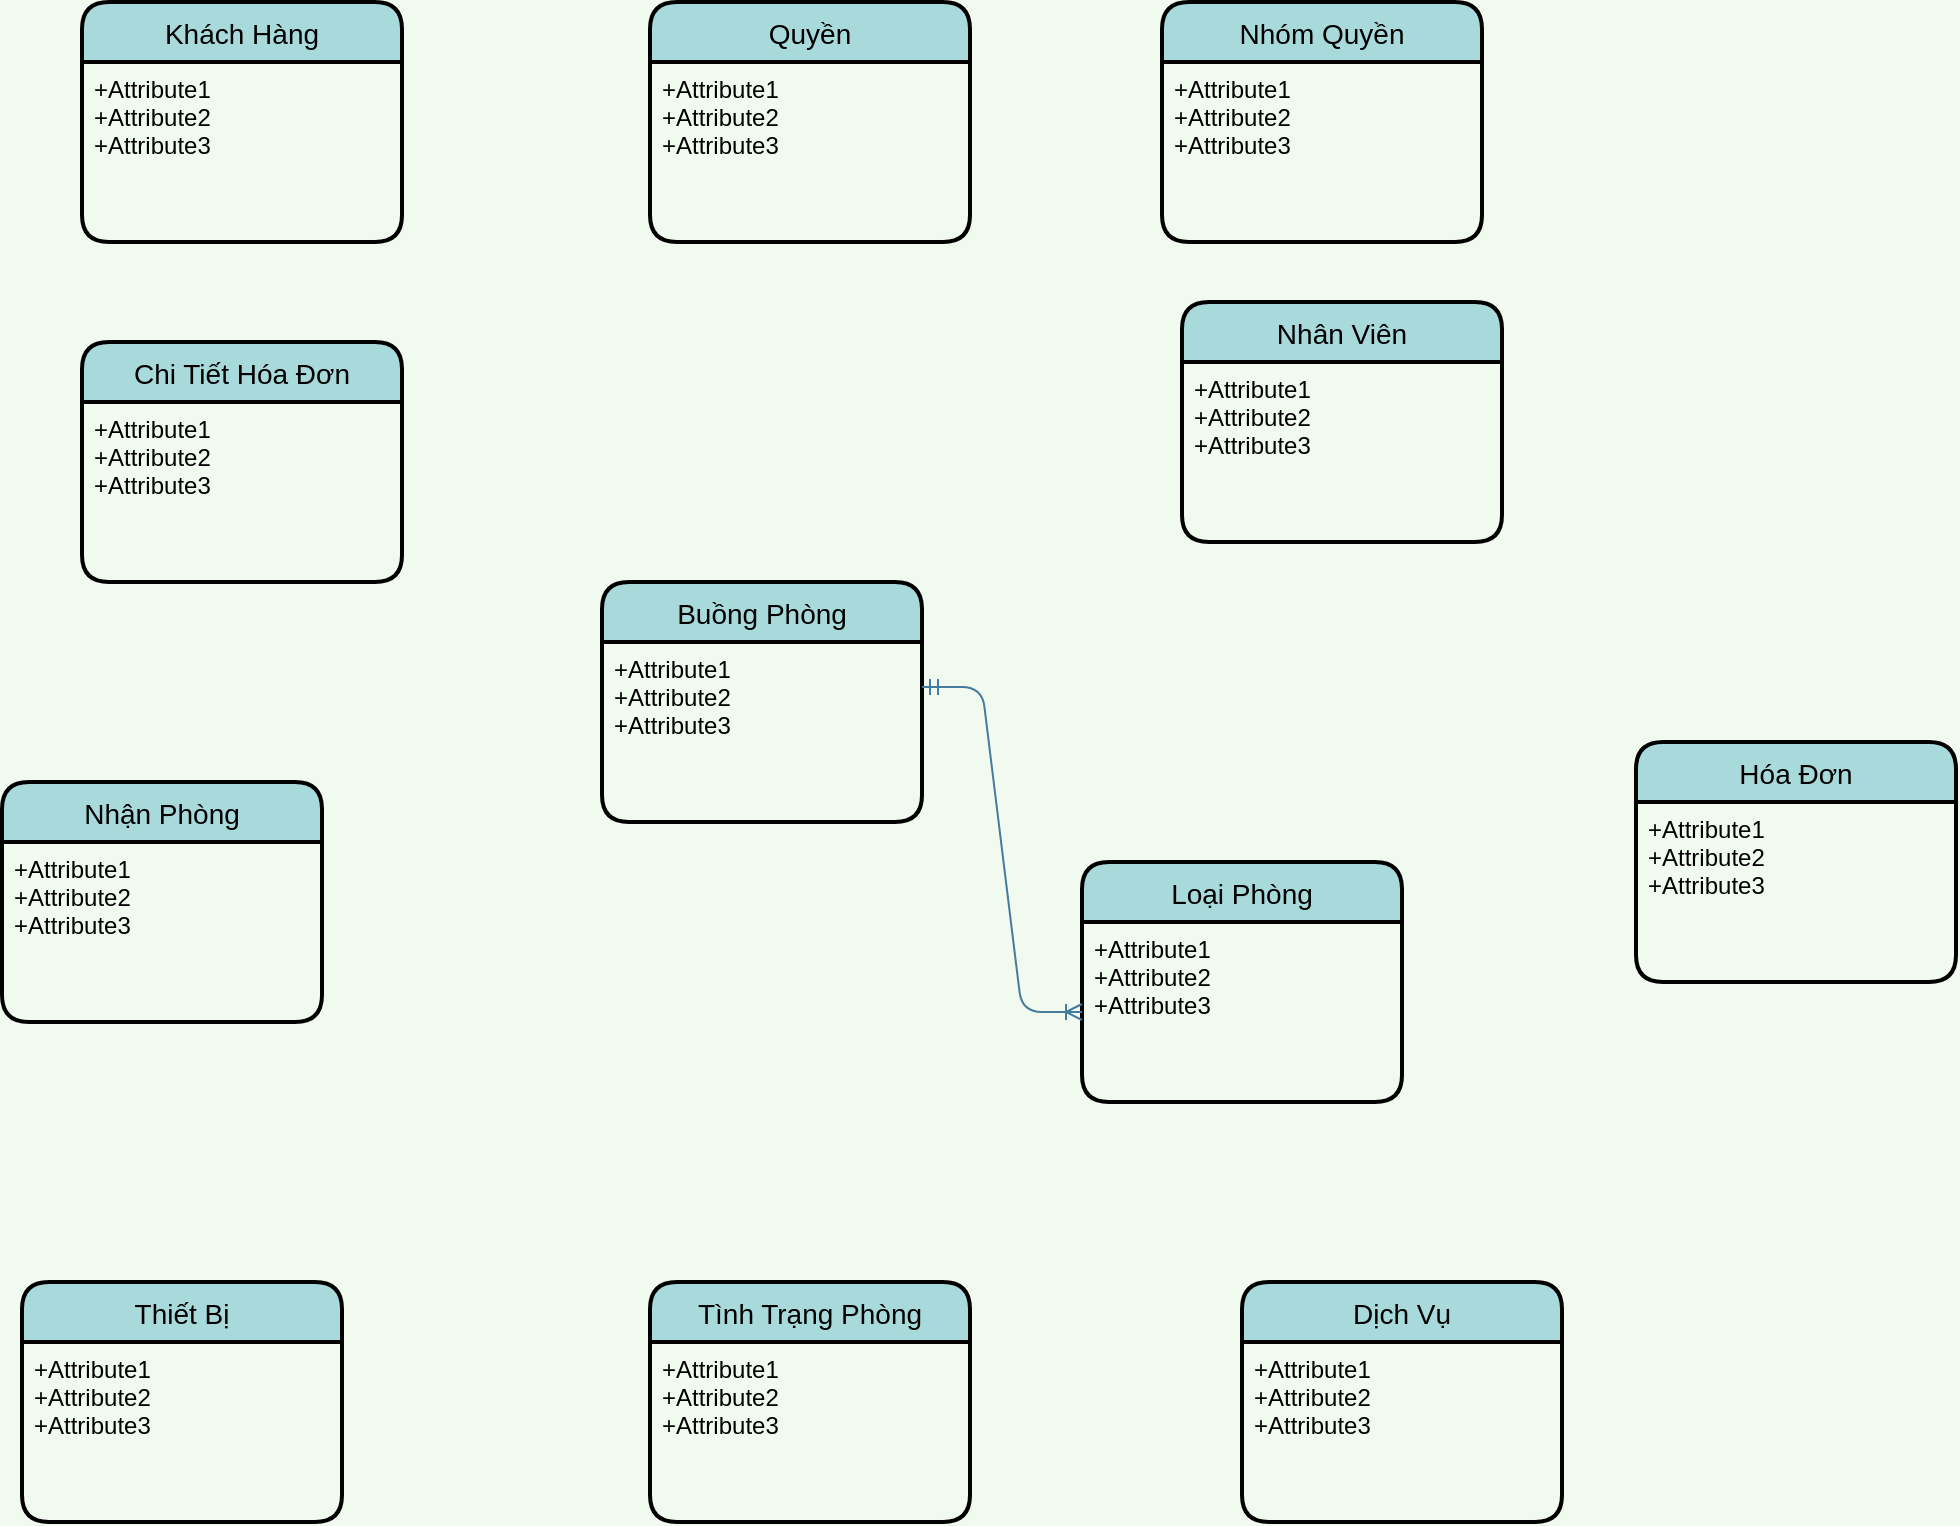 <mxfile version="14.1.3" type="github">
  <diagram id="ZVVWfZMViWKJLwM7EidN" name="Page-1">
    <mxGraphModel dx="1422" dy="804" grid="1" gridSize="10" guides="1" tooltips="1" connect="1" arrows="1" fold="1" page="1" pageScale="1" pageWidth="827" pageHeight="1169" background="#F1FAEE" math="0" shadow="0">
      <root>
        <mxCell id="0" />
        <mxCell id="1" parent="0" />
        <mxCell id="YB05C7Pb-uXemA97MWsQ-250" value="Khách Hàng" style="swimlane;childLayout=stackLayout;horizontal=1;startSize=30;horizontalStack=0;rounded=1;fontSize=14;fontStyle=0;strokeWidth=2;resizeParent=0;resizeLast=1;shadow=0;dashed=0;align=center;fillColor=#A8DADC;" vertex="1" parent="1">
          <mxGeometry x="50" y="10" width="160" height="120" as="geometry" />
        </mxCell>
        <mxCell id="YB05C7Pb-uXemA97MWsQ-251" value="+Attribute1&#xa;+Attribute2&#xa;+Attribute3" style="align=left;strokeColor=none;fillColor=none;spacingLeft=4;fontSize=12;verticalAlign=top;resizable=0;rotatable=0;part=1;" vertex="1" parent="YB05C7Pb-uXemA97MWsQ-250">
          <mxGeometry y="30" width="160" height="90" as="geometry" />
        </mxCell>
        <mxCell id="YB05C7Pb-uXemA97MWsQ-253" value="Buồng Phòng" style="swimlane;childLayout=stackLayout;horizontal=1;startSize=30;horizontalStack=0;rounded=1;fontSize=14;fontStyle=0;strokeWidth=2;resizeParent=0;resizeLast=1;shadow=0;dashed=0;align=center;fillColor=#A8DADC;" vertex="1" parent="1">
          <mxGeometry x="310" y="300" width="160" height="120" as="geometry" />
        </mxCell>
        <mxCell id="YB05C7Pb-uXemA97MWsQ-254" value="+Attribute1&#xa;+Attribute2&#xa;+Attribute3" style="align=left;strokeColor=none;fillColor=none;spacingLeft=4;fontSize=12;verticalAlign=top;resizable=0;rotatable=0;part=1;" vertex="1" parent="YB05C7Pb-uXemA97MWsQ-253">
          <mxGeometry y="30" width="160" height="90" as="geometry" />
        </mxCell>
        <mxCell id="YB05C7Pb-uXemA97MWsQ-255" value="Nhân Viên" style="swimlane;childLayout=stackLayout;horizontal=1;startSize=30;horizontalStack=0;rounded=1;fontSize=14;fontStyle=0;strokeWidth=2;resizeParent=0;resizeLast=1;shadow=0;dashed=0;align=center;fillColor=#A8DADC;" vertex="1" parent="1">
          <mxGeometry x="600" y="160" width="160" height="120" as="geometry" />
        </mxCell>
        <mxCell id="YB05C7Pb-uXemA97MWsQ-256" value="+Attribute1&#xa;+Attribute2&#xa;+Attribute3" style="align=left;strokeColor=none;fillColor=none;spacingLeft=4;fontSize=12;verticalAlign=top;resizable=0;rotatable=0;part=1;" vertex="1" parent="YB05C7Pb-uXemA97MWsQ-255">
          <mxGeometry y="30" width="160" height="90" as="geometry" />
        </mxCell>
        <mxCell id="YB05C7Pb-uXemA97MWsQ-257" value="Loại Phòng" style="swimlane;childLayout=stackLayout;horizontal=1;startSize=30;horizontalStack=0;rounded=1;fontSize=14;fontStyle=0;strokeWidth=2;resizeParent=0;resizeLast=1;shadow=0;dashed=0;align=center;fillColor=#A8DADC;" vertex="1" parent="1">
          <mxGeometry x="550" y="440" width="160" height="120" as="geometry" />
        </mxCell>
        <mxCell id="YB05C7Pb-uXemA97MWsQ-258" value="+Attribute1&#xa;+Attribute2&#xa;+Attribute3" style="align=left;strokeColor=none;fillColor=none;spacingLeft=4;fontSize=12;verticalAlign=top;resizable=0;rotatable=0;part=1;" vertex="1" parent="YB05C7Pb-uXemA97MWsQ-257">
          <mxGeometry y="30" width="160" height="90" as="geometry" />
        </mxCell>
        <mxCell id="YB05C7Pb-uXemA97MWsQ-259" value="Hóa Đơn" style="swimlane;childLayout=stackLayout;horizontal=1;startSize=30;horizontalStack=0;rounded=1;fontSize=14;fontStyle=0;strokeWidth=2;resizeParent=0;resizeLast=1;shadow=0;dashed=0;align=center;fillColor=#A8DADC;" vertex="1" parent="1">
          <mxGeometry x="827" y="380" width="160" height="120" as="geometry" />
        </mxCell>
        <mxCell id="YB05C7Pb-uXemA97MWsQ-260" value="+Attribute1&#xa;+Attribute2&#xa;+Attribute3" style="align=left;strokeColor=none;fillColor=none;spacingLeft=4;fontSize=12;verticalAlign=top;resizable=0;rotatable=0;part=1;" vertex="1" parent="YB05C7Pb-uXemA97MWsQ-259">
          <mxGeometry y="30" width="160" height="90" as="geometry" />
        </mxCell>
        <mxCell id="YB05C7Pb-uXemA97MWsQ-261" value="Chi Tiết Hóa Đơn" style="swimlane;childLayout=stackLayout;horizontal=1;startSize=30;horizontalStack=0;rounded=1;fontSize=14;fontStyle=0;strokeWidth=2;resizeParent=0;resizeLast=1;shadow=0;dashed=0;align=center;fillColor=#A8DADC;" vertex="1" parent="1">
          <mxGeometry x="50" y="180" width="160" height="120" as="geometry" />
        </mxCell>
        <mxCell id="YB05C7Pb-uXemA97MWsQ-262" value="+Attribute1&#xa;+Attribute2&#xa;+Attribute3" style="align=left;strokeColor=none;fillColor=none;spacingLeft=4;fontSize=12;verticalAlign=top;resizable=0;rotatable=0;part=1;" vertex="1" parent="YB05C7Pb-uXemA97MWsQ-261">
          <mxGeometry y="30" width="160" height="90" as="geometry" />
        </mxCell>
        <mxCell id="YB05C7Pb-uXemA97MWsQ-263" value="Nhóm Quyền" style="swimlane;childLayout=stackLayout;horizontal=1;startSize=30;horizontalStack=0;rounded=1;fontSize=14;fontStyle=0;strokeWidth=2;resizeParent=0;resizeLast=1;shadow=0;dashed=0;align=center;fillColor=#A8DADC;" vertex="1" parent="1">
          <mxGeometry x="590" y="10" width="160" height="120" as="geometry" />
        </mxCell>
        <mxCell id="YB05C7Pb-uXemA97MWsQ-264" value="+Attribute1&#xa;+Attribute2&#xa;+Attribute3" style="align=left;strokeColor=none;fillColor=none;spacingLeft=4;fontSize=12;verticalAlign=top;resizable=0;rotatable=0;part=1;" vertex="1" parent="YB05C7Pb-uXemA97MWsQ-263">
          <mxGeometry y="30" width="160" height="90" as="geometry" />
        </mxCell>
        <mxCell id="YB05C7Pb-uXemA97MWsQ-265" value="Quyền" style="swimlane;childLayout=stackLayout;horizontal=1;startSize=30;horizontalStack=0;rounded=1;fontSize=14;fontStyle=0;strokeWidth=2;resizeParent=0;resizeLast=1;shadow=0;dashed=0;align=center;fillColor=#A8DADC;" vertex="1" parent="1">
          <mxGeometry x="334" y="10" width="160" height="120" as="geometry" />
        </mxCell>
        <mxCell id="YB05C7Pb-uXemA97MWsQ-266" value="+Attribute1&#xa;+Attribute2&#xa;+Attribute3" style="align=left;strokeColor=none;fillColor=none;spacingLeft=4;fontSize=12;verticalAlign=top;resizable=0;rotatable=0;part=1;" vertex="1" parent="YB05C7Pb-uXemA97MWsQ-265">
          <mxGeometry y="30" width="160" height="90" as="geometry" />
        </mxCell>
        <mxCell id="YB05C7Pb-uXemA97MWsQ-270" value="Nhận Phòng" style="swimlane;childLayout=stackLayout;horizontal=1;startSize=30;horizontalStack=0;rounded=1;fontSize=14;fontStyle=0;strokeWidth=2;resizeParent=0;resizeLast=1;shadow=0;dashed=0;align=center;fillColor=#A8DADC;" vertex="1" parent="1">
          <mxGeometry x="10" y="400" width="160" height="120" as="geometry" />
        </mxCell>
        <mxCell id="YB05C7Pb-uXemA97MWsQ-271" value="+Attribute1&#xa;+Attribute2&#xa;+Attribute3" style="align=left;strokeColor=none;fillColor=none;spacingLeft=4;fontSize=12;verticalAlign=top;resizable=0;rotatable=0;part=1;" vertex="1" parent="YB05C7Pb-uXemA97MWsQ-270">
          <mxGeometry y="30" width="160" height="90" as="geometry" />
        </mxCell>
        <mxCell id="YB05C7Pb-uXemA97MWsQ-273" value="Thiết Bị" style="swimlane;childLayout=stackLayout;horizontal=1;startSize=30;horizontalStack=0;rounded=1;fontSize=14;fontStyle=0;strokeWidth=2;resizeParent=0;resizeLast=1;shadow=0;dashed=0;align=center;fillColor=#A8DADC;" vertex="1" parent="1">
          <mxGeometry x="20" y="650" width="160" height="120" as="geometry" />
        </mxCell>
        <mxCell id="YB05C7Pb-uXemA97MWsQ-274" value="+Attribute1&#xa;+Attribute2&#xa;+Attribute3" style="align=left;strokeColor=none;fillColor=none;spacingLeft=4;fontSize=12;verticalAlign=top;resizable=0;rotatable=0;part=1;" vertex="1" parent="YB05C7Pb-uXemA97MWsQ-273">
          <mxGeometry y="30" width="160" height="90" as="geometry" />
        </mxCell>
        <mxCell id="YB05C7Pb-uXemA97MWsQ-275" value="Dịch Vụ" style="swimlane;childLayout=stackLayout;horizontal=1;startSize=30;horizontalStack=0;rounded=1;fontSize=14;fontStyle=0;strokeWidth=2;resizeParent=0;resizeLast=1;shadow=0;dashed=0;align=center;fillColor=#A8DADC;" vertex="1" parent="1">
          <mxGeometry x="630" y="650" width="160" height="120" as="geometry" />
        </mxCell>
        <mxCell id="YB05C7Pb-uXemA97MWsQ-276" value="+Attribute1&#xa;+Attribute2&#xa;+Attribute3" style="align=left;strokeColor=none;fillColor=none;spacingLeft=4;fontSize=12;verticalAlign=top;resizable=0;rotatable=0;part=1;" vertex="1" parent="YB05C7Pb-uXemA97MWsQ-275">
          <mxGeometry y="30" width="160" height="90" as="geometry" />
        </mxCell>
        <mxCell id="YB05C7Pb-uXemA97MWsQ-277" value="Tình Trạng Phòng" style="swimlane;childLayout=stackLayout;horizontal=1;startSize=30;horizontalStack=0;rounded=1;fontSize=14;fontStyle=0;strokeWidth=2;resizeParent=0;resizeLast=1;shadow=0;dashed=0;align=center;fillColor=#A8DADC;" vertex="1" parent="1">
          <mxGeometry x="334" y="650" width="160" height="120" as="geometry" />
        </mxCell>
        <mxCell id="YB05C7Pb-uXemA97MWsQ-278" value="+Attribute1&#xa;+Attribute2&#xa;+Attribute3" style="align=left;strokeColor=none;fillColor=none;spacingLeft=4;fontSize=12;verticalAlign=top;resizable=0;rotatable=0;part=1;" vertex="1" parent="YB05C7Pb-uXemA97MWsQ-277">
          <mxGeometry y="30" width="160" height="90" as="geometry" />
        </mxCell>
        <mxCell id="YB05C7Pb-uXemA97MWsQ-281" value="" style="edgeStyle=entityRelationEdgeStyle;fontSize=12;html=1;endArrow=ERoneToMany;startArrow=ERmandOne;strokeColor=#457B9D;fillColor=#A8DADC;exitX=1;exitY=0.25;exitDx=0;exitDy=0;entryX=0;entryY=0.5;entryDx=0;entryDy=0;" edge="1" parent="1" source="YB05C7Pb-uXemA97MWsQ-254" target="YB05C7Pb-uXemA97MWsQ-258">
          <mxGeometry width="100" height="100" relative="1" as="geometry">
            <mxPoint x="400" y="510" as="sourcePoint" />
            <mxPoint x="380" y="350" as="targetPoint" />
          </mxGeometry>
        </mxCell>
      </root>
    </mxGraphModel>
  </diagram>
</mxfile>
